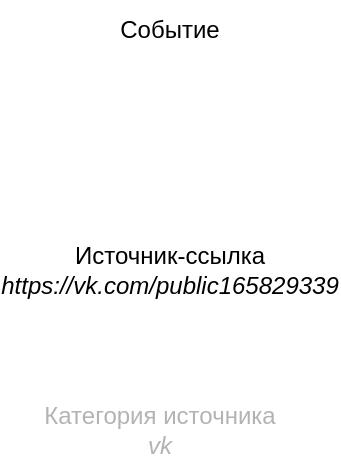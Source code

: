 <mxfile version="20.4.0" type="github">
  <diagram id="frIT_qF8VG28gHsbIbNF" name="Страница 1">
    <mxGraphModel dx="946" dy="558" grid="1" gridSize="10" guides="1" tooltips="1" connect="1" arrows="1" fold="1" page="1" pageScale="1" pageWidth="827" pageHeight="1169" math="0" shadow="0">
      <root>
        <mxCell id="0" />
        <mxCell id="1" parent="0" />
        <mxCell id="InXrjn-0GmQ0fm0X3MN4-1" value="Источник-ссылка&lt;br&gt;&lt;i&gt;https://vk.com/public165829339&lt;/i&gt;" style="text;html=1;strokeColor=none;fillColor=none;align=center;verticalAlign=middle;whiteSpace=wrap;rounded=0;" vertex="1" parent="1">
          <mxGeometry x="180" y="330" width="120" height="30" as="geometry" />
        </mxCell>
        <mxCell id="InXrjn-0GmQ0fm0X3MN4-2" value="Категория источника&lt;br&gt;&lt;i&gt;vk&lt;/i&gt;" style="text;html=1;strokeColor=none;fillColor=none;align=center;verticalAlign=middle;whiteSpace=wrap;rounded=0;fontColor=#B3B3B3;" vertex="1" parent="1">
          <mxGeometry x="170" y="410" width="130" height="30" as="geometry" />
        </mxCell>
        <mxCell id="InXrjn-0GmQ0fm0X3MN4-3" value="Событие" style="text;html=1;strokeColor=none;fillColor=none;align=center;verticalAlign=middle;whiteSpace=wrap;rounded=0;fontColor=#000000;" vertex="1" parent="1">
          <mxGeometry x="210" y="210" width="60" height="30" as="geometry" />
        </mxCell>
      </root>
    </mxGraphModel>
  </diagram>
</mxfile>

